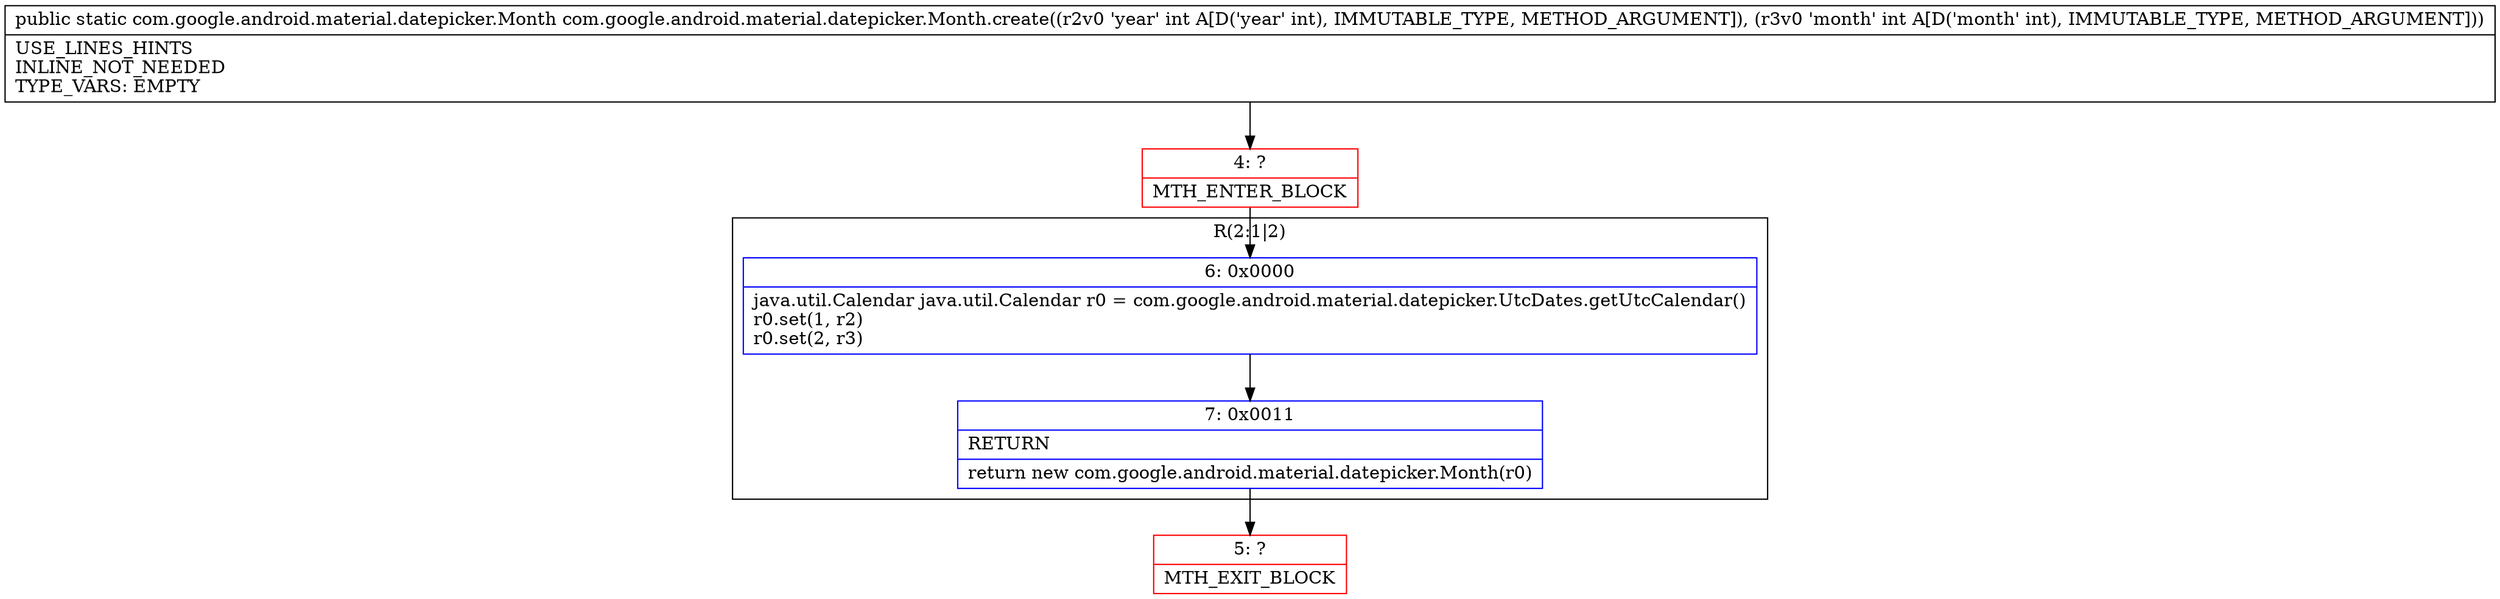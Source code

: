 digraph "CFG forcom.google.android.material.datepicker.Month.create(II)Lcom\/google\/android\/material\/datepicker\/Month;" {
subgraph cluster_Region_951044308 {
label = "R(2:1|2)";
node [shape=record,color=blue];
Node_6 [shape=record,label="{6\:\ 0x0000|java.util.Calendar java.util.Calendar r0 = com.google.android.material.datepicker.UtcDates.getUtcCalendar()\lr0.set(1, r2)\lr0.set(2, r3)\l}"];
Node_7 [shape=record,label="{7\:\ 0x0011|RETURN\l|return new com.google.android.material.datepicker.Month(r0)\l}"];
}
Node_4 [shape=record,color=red,label="{4\:\ ?|MTH_ENTER_BLOCK\l}"];
Node_5 [shape=record,color=red,label="{5\:\ ?|MTH_EXIT_BLOCK\l}"];
MethodNode[shape=record,label="{public static com.google.android.material.datepicker.Month com.google.android.material.datepicker.Month.create((r2v0 'year' int A[D('year' int), IMMUTABLE_TYPE, METHOD_ARGUMENT]), (r3v0 'month' int A[D('month' int), IMMUTABLE_TYPE, METHOD_ARGUMENT]))  | USE_LINES_HINTS\lINLINE_NOT_NEEDED\lTYPE_VARS: EMPTY\l}"];
MethodNode -> Node_4;Node_6 -> Node_7;
Node_7 -> Node_5;
Node_4 -> Node_6;
}

